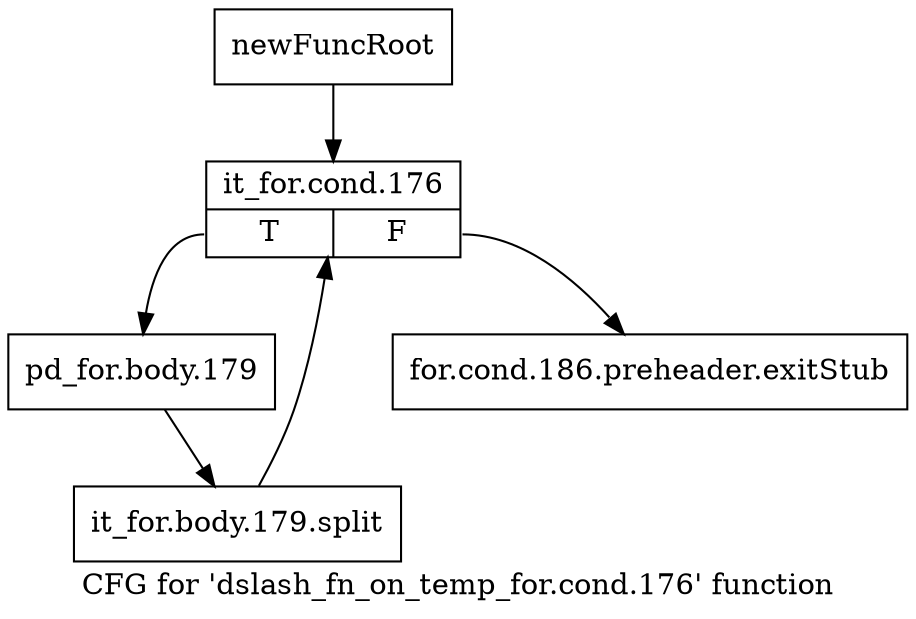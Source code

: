 digraph "CFG for 'dslash_fn_on_temp_for.cond.176' function" {
	label="CFG for 'dslash_fn_on_temp_for.cond.176' function";

	Node0x1aec860 [shape=record,label="{newFuncRoot}"];
	Node0x1aec860 -> Node0x1aec900;
	Node0x1aec8b0 [shape=record,label="{for.cond.186.preheader.exitStub}"];
	Node0x1aec900 [shape=record,label="{it_for.cond.176|{<s0>T|<s1>F}}"];
	Node0x1aec900:s0 -> Node0x1aec950;
	Node0x1aec900:s1 -> Node0x1aec8b0;
	Node0x1aec950 [shape=record,label="{pd_for.body.179}"];
	Node0x1aec950 -> Node0x19ab490;
	Node0x19ab490 [shape=record,label="{it_for.body.179.split}"];
	Node0x19ab490 -> Node0x1aec900;
}
